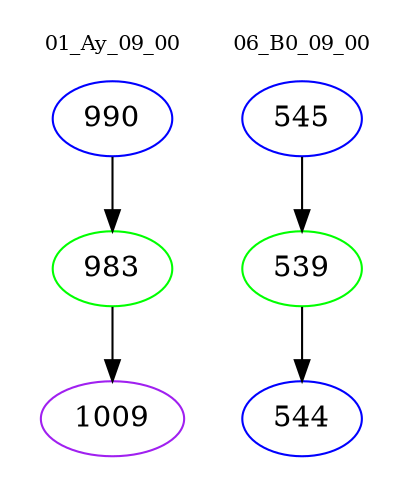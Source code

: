 digraph{
subgraph cluster_0 {
color = white
label = "01_Ay_09_00";
fontsize=10;
T0_990 [label="990", color="blue"]
T0_990 -> T0_983 [color="black"]
T0_983 [label="983", color="green"]
T0_983 -> T0_1009 [color="black"]
T0_1009 [label="1009", color="purple"]
}
subgraph cluster_1 {
color = white
label = "06_B0_09_00";
fontsize=10;
T1_545 [label="545", color="blue"]
T1_545 -> T1_539 [color="black"]
T1_539 [label="539", color="green"]
T1_539 -> T1_544 [color="black"]
T1_544 [label="544", color="blue"]
}
}
